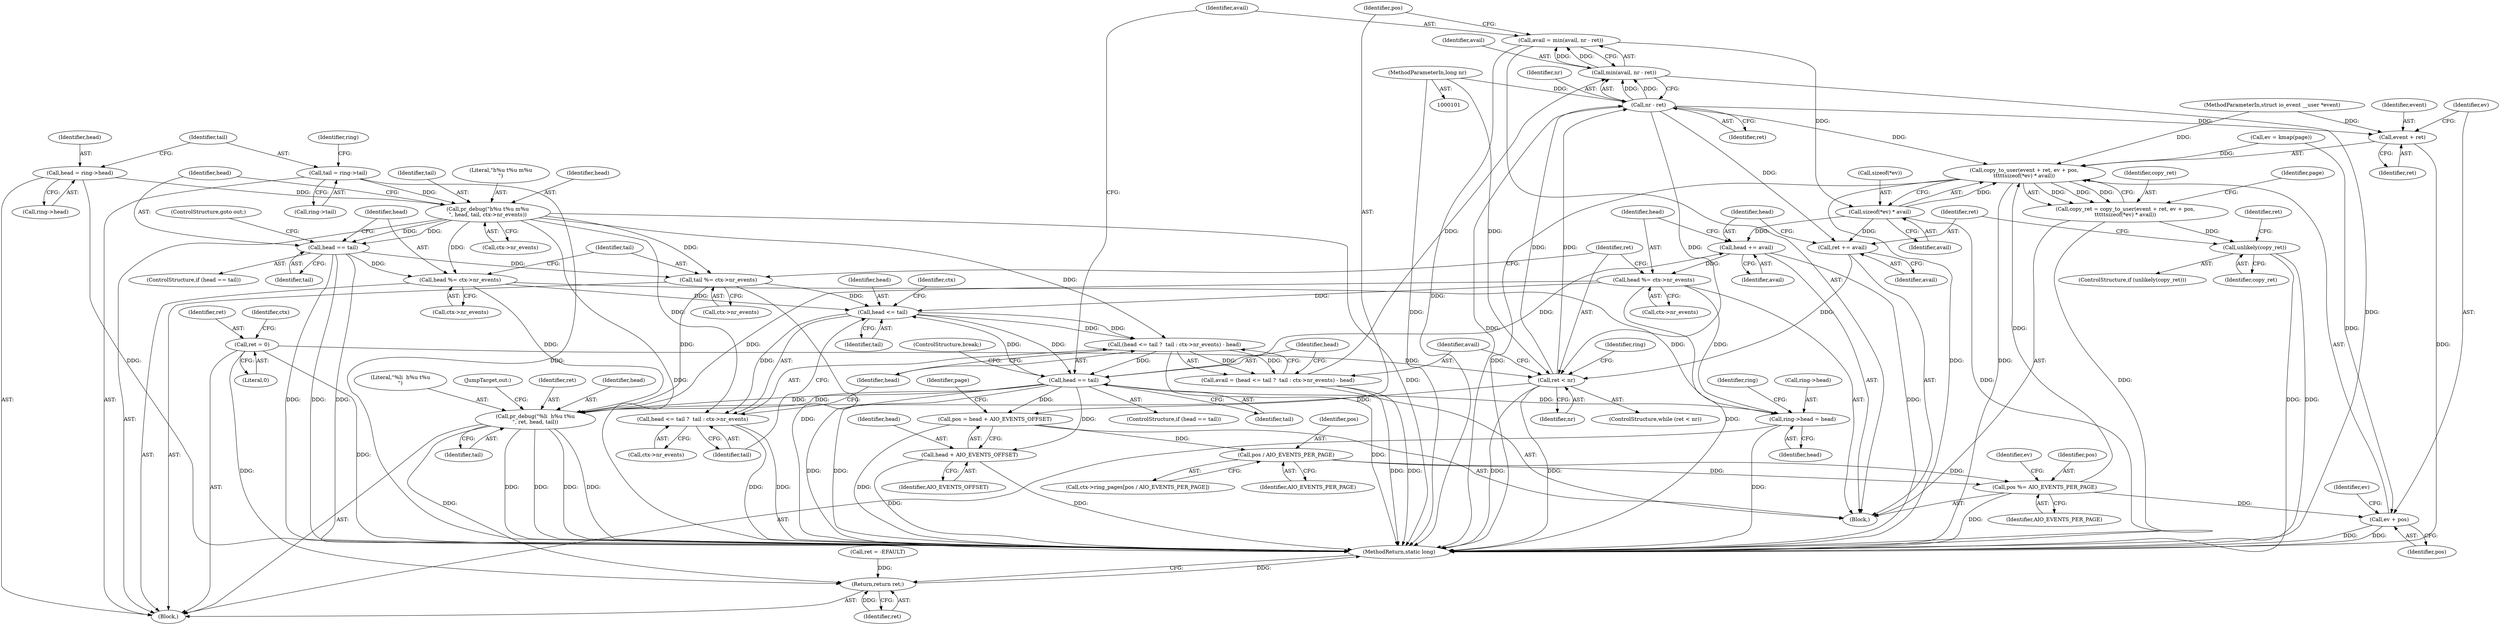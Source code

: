 digraph "0_linux_edfbbf388f293d70bf4b7c0bc38774d05e6f711a@integer" {
"1000187" [label="(Call,avail = min(avail, nr - ret))"];
"1000189" [label="(Call,min(avail, nr - ret))"];
"1000170" [label="(Call,avail = (head <= tail ?  tail : ctx->nr_events) - head)"];
"1000172" [label="(Call,(head <= tail ?  tail : ctx->nr_events) - head)"];
"1000174" [label="(Call,head <= tail)"];
"1000152" [label="(Call,head %= ctx->nr_events)"];
"1000140" [label="(Call,pr_debug(\"h%u t%u m%u\n\", head, tail, ctx->nr_events))"];
"1000128" [label="(Call,head = ring->head)"];
"1000133" [label="(Call,tail = ring->tail)"];
"1000148" [label="(Call,head == tail)"];
"1000246" [label="(Call,head %= ctx->nr_events)"];
"1000243" [label="(Call,head += avail)"];
"1000224" [label="(Call,sizeof(*ev) * avail)"];
"1000187" [label="(Call,avail = min(avail, nr - ret))"];
"1000183" [label="(Call,head == tail)"];
"1000157" [label="(Call,tail %= ctx->nr_events)"];
"1000191" [label="(Call,nr - ret)"];
"1000163" [label="(Call,ret < nr)"];
"1000111" [label="(Call,ret = 0)"];
"1000240" [label="(Call,ret += avail)"];
"1000104" [label="(MethodParameterIn,long nr)"];
"1000217" [label="(Call,copy_to_user(event + ret, ev + pos,\n\t\t\t\t\tsizeof(*ev) * avail))"];
"1000215" [label="(Call,copy_ret = copy_to_user(event + ret, ev + pos,\n\t\t\t\t\tsizeof(*ev) * avail))"];
"1000232" [label="(Call,unlikely(copy_ret))"];
"1000218" [label="(Call,event + ret)"];
"1000272" [label="(Call,pr_debug(\"%li  h%u t%u\n\", ret, head, tail))"];
"1000283" [label="(Return,return ret;)"];
"1000194" [label="(Call,pos = head + AIO_EVENTS_OFFSET)"];
"1000205" [label="(Call,pos / AIO_EVENTS_PER_PAGE)"];
"1000208" [label="(Call,pos %= AIO_EVENTS_PER_PAGE)"];
"1000221" [label="(Call,ev + pos)"];
"1000196" [label="(Call,head + AIO_EVENTS_OFFSET)"];
"1000259" [label="(Call,ring->head = head)"];
"1000173" [label="(Call,head <= tail ?  tail : ctx->nr_events)"];
"1000170" [label="(Call,avail = (head <= tail ?  tail : ctx->nr_events) - head)"];
"1000191" [label="(Call,nr - ret)"];
"1000149" [label="(Identifier,head)"];
"1000217" [label="(Call,copy_to_user(event + ret, ev + pos,\n\t\t\t\t\tsizeof(*ev) * avail))"];
"1000284" [label="(Identifier,ret)"];
"1000153" [label="(Identifier,head)"];
"1000194" [label="(Call,pos = head + AIO_EVENTS_OFFSET)"];
"1000198" [label="(Identifier,AIO_EVENTS_OFFSET)"];
"1000176" [label="(Identifier,tail)"];
"1000144" [label="(Call,ctx->nr_events)"];
"1000150" [label="(Identifier,tail)"];
"1000228" [label="(Identifier,avail)"];
"1000265" [label="(Identifier,ring)"];
"1000248" [label="(Call,ctx->nr_events)"];
"1000154" [label="(Call,ctx->nr_events)"];
"1000181" [label="(Identifier,head)"];
"1000190" [label="(Identifier,avail)"];
"1000151" [label="(ControlStructure,goto out;)"];
"1000263" [label="(Identifier,head)"];
"1000147" [label="(ControlStructure,if (head == tail))"];
"1000206" [label="(Identifier,pos)"];
"1000285" [label="(MethodReturn,static long)"];
"1000133" [label="(Call,tail = ring->tail)"];
"1000139" [label="(Identifier,ring)"];
"1000227" [label="(Identifier,ev)"];
"1000165" [label="(Identifier,nr)"];
"1000159" [label="(Call,ctx->nr_events)"];
"1000183" [label="(Call,head == tail)"];
"1000141" [label="(Literal,\"h%u t%u m%u\n\")"];
"1000244" [label="(Identifier,head)"];
"1000193" [label="(Identifier,ret)"];
"1000216" [label="(Identifier,copy_ret)"];
"1000219" [label="(Identifier,event)"];
"1000177" [label="(Identifier,tail)"];
"1000224" [label="(Call,sizeof(*ev) * avail)"];
"1000207" [label="(Identifier,AIO_EVENTS_PER_PAGE)"];
"1000277" [label="(JumpTarget,out:)"];
"1000188" [label="(Identifier,avail)"];
"1000192" [label="(Identifier,nr)"];
"1000185" [label="(Identifier,tail)"];
"1000242" [label="(Identifier,avail)"];
"1000283" [label="(Return,return ret;)"];
"1000208" [label="(Call,pos %= AIO_EVENTS_PER_PAGE)"];
"1000171" [label="(Identifier,avail)"];
"1000215" [label="(Call,copy_ret = copy_to_user(event + ret, ev + pos,\n\t\t\t\t\tsizeof(*ev) * avail))"];
"1000243" [label="(Call,head += avail)"];
"1000230" [label="(Identifier,page)"];
"1000247" [label="(Identifier,head)"];
"1000175" [label="(Identifier,head)"];
"1000166" [label="(Block,)"];
"1000246" [label="(Call,head %= ctx->nr_events)"];
"1000174" [label="(Call,head <= tail)"];
"1000196" [label="(Call,head + AIO_EVENTS_OFFSET)"];
"1000212" [label="(Identifier,ev)"];
"1000225" [label="(Call,sizeof(*ev))"];
"1000195" [label="(Identifier,pos)"];
"1000182" [label="(ControlStructure,if (head == tail))"];
"1000223" [label="(Identifier,pos)"];
"1000218" [label="(Call,event + ret)"];
"1000179" [label="(Identifier,ctx)"];
"1000189" [label="(Call,min(avail, nr - ret))"];
"1000241" [label="(Identifier,ret)"];
"1000205" [label="(Call,pos / AIO_EVENTS_PER_PAGE)"];
"1000221" [label="(Call,ev + pos)"];
"1000240" [label="(Call,ret += avail)"];
"1000129" [label="(Identifier,head)"];
"1000187" [label="(Call,avail = min(avail, nr - ret))"];
"1000260" [label="(Call,ring->head)"];
"1000148" [label="(Call,head == tail)"];
"1000211" [label="(Call,ev = kmap(page))"];
"1000184" [label="(Identifier,head)"];
"1000162" [label="(ControlStructure,while (ret < nr))"];
"1000113" [label="(Literal,0)"];
"1000231" [label="(ControlStructure,if (unlikely(copy_ret)))"];
"1000142" [label="(Identifier,head)"];
"1000233" [label="(Identifier,copy_ret)"];
"1000143" [label="(Identifier,tail)"];
"1000128" [label="(Call,head = ring->head)"];
"1000186" [label="(ControlStructure,break;)"];
"1000274" [label="(Identifier,ret)"];
"1000105" [label="(Block,)"];
"1000235" [label="(Call,ret = -EFAULT)"];
"1000135" [label="(Call,ring->tail)"];
"1000232" [label="(Call,unlikely(copy_ret))"];
"1000197" [label="(Identifier,head)"];
"1000164" [label="(Identifier,ret)"];
"1000275" [label="(Identifier,head)"];
"1000104" [label="(MethodParameterIn,long nr)"];
"1000210" [label="(Identifier,AIO_EVENTS_PER_PAGE)"];
"1000273" [label="(Literal,\"%li  h%u t%u\n\")"];
"1000163" [label="(Call,ret < nr)"];
"1000201" [label="(Call,ctx->ring_pages[pos / AIO_EVENTS_PER_PAGE])"];
"1000173" [label="(Call,head <= tail ?  tail : ctx->nr_events)"];
"1000245" [label="(Identifier,avail)"];
"1000236" [label="(Identifier,ret)"];
"1000157" [label="(Call,tail %= ctx->nr_events)"];
"1000272" [label="(Call,pr_debug(\"%li  h%u t%u\n\", ret, head, tail))"];
"1000112" [label="(Identifier,ret)"];
"1000220" [label="(Identifier,ret)"];
"1000158" [label="(Identifier,tail)"];
"1000200" [label="(Identifier,page)"];
"1000152" [label="(Call,head %= ctx->nr_events)"];
"1000209" [label="(Identifier,pos)"];
"1000222" [label="(Identifier,ev)"];
"1000103" [label="(MethodParameterIn,struct io_event __user *event)"];
"1000259" [label="(Call,ring->head = head)"];
"1000178" [label="(Call,ctx->nr_events)"];
"1000252" [label="(Identifier,ring)"];
"1000130" [label="(Call,ring->head)"];
"1000140" [label="(Call,pr_debug(\"h%u t%u m%u\n\", head, tail, ctx->nr_events))"];
"1000134" [label="(Identifier,tail)"];
"1000276" [label="(Identifier,tail)"];
"1000111" [label="(Call,ret = 0)"];
"1000172" [label="(Call,(head <= tail ?  tail : ctx->nr_events) - head)"];
"1000118" [label="(Identifier,ctx)"];
"1000187" -> "1000166"  [label="AST: "];
"1000187" -> "1000189"  [label="CFG: "];
"1000188" -> "1000187"  [label="AST: "];
"1000189" -> "1000187"  [label="AST: "];
"1000195" -> "1000187"  [label="CFG: "];
"1000187" -> "1000285"  [label="DDG: "];
"1000189" -> "1000187"  [label="DDG: "];
"1000189" -> "1000187"  [label="DDG: "];
"1000187" -> "1000224"  [label="DDG: "];
"1000189" -> "1000191"  [label="CFG: "];
"1000190" -> "1000189"  [label="AST: "];
"1000191" -> "1000189"  [label="AST: "];
"1000189" -> "1000285"  [label="DDG: "];
"1000170" -> "1000189"  [label="DDG: "];
"1000191" -> "1000189"  [label="DDG: "];
"1000191" -> "1000189"  [label="DDG: "];
"1000170" -> "1000166"  [label="AST: "];
"1000170" -> "1000172"  [label="CFG: "];
"1000171" -> "1000170"  [label="AST: "];
"1000172" -> "1000170"  [label="AST: "];
"1000184" -> "1000170"  [label="CFG: "];
"1000170" -> "1000285"  [label="DDG: "];
"1000170" -> "1000285"  [label="DDG: "];
"1000172" -> "1000170"  [label="DDG: "];
"1000172" -> "1000170"  [label="DDG: "];
"1000172" -> "1000181"  [label="CFG: "];
"1000173" -> "1000172"  [label="AST: "];
"1000181" -> "1000172"  [label="AST: "];
"1000172" -> "1000285"  [label="DDG: "];
"1000174" -> "1000172"  [label="DDG: "];
"1000174" -> "1000172"  [label="DDG: "];
"1000140" -> "1000172"  [label="DDG: "];
"1000172" -> "1000183"  [label="DDG: "];
"1000174" -> "1000173"  [label="AST: "];
"1000174" -> "1000176"  [label="CFG: "];
"1000175" -> "1000174"  [label="AST: "];
"1000176" -> "1000174"  [label="AST: "];
"1000177" -> "1000174"  [label="CFG: "];
"1000179" -> "1000174"  [label="CFG: "];
"1000152" -> "1000174"  [label="DDG: "];
"1000246" -> "1000174"  [label="DDG: "];
"1000183" -> "1000174"  [label="DDG: "];
"1000157" -> "1000174"  [label="DDG: "];
"1000174" -> "1000173"  [label="DDG: "];
"1000174" -> "1000183"  [label="DDG: "];
"1000152" -> "1000105"  [label="AST: "];
"1000152" -> "1000154"  [label="CFG: "];
"1000153" -> "1000152"  [label="AST: "];
"1000154" -> "1000152"  [label="AST: "];
"1000158" -> "1000152"  [label="CFG: "];
"1000140" -> "1000152"  [label="DDG: "];
"1000148" -> "1000152"  [label="DDG: "];
"1000152" -> "1000259"  [label="DDG: "];
"1000152" -> "1000272"  [label="DDG: "];
"1000140" -> "1000105"  [label="AST: "];
"1000140" -> "1000144"  [label="CFG: "];
"1000141" -> "1000140"  [label="AST: "];
"1000142" -> "1000140"  [label="AST: "];
"1000143" -> "1000140"  [label="AST: "];
"1000144" -> "1000140"  [label="AST: "];
"1000149" -> "1000140"  [label="CFG: "];
"1000140" -> "1000285"  [label="DDG: "];
"1000140" -> "1000285"  [label="DDG: "];
"1000128" -> "1000140"  [label="DDG: "];
"1000133" -> "1000140"  [label="DDG: "];
"1000140" -> "1000148"  [label="DDG: "];
"1000140" -> "1000148"  [label="DDG: "];
"1000140" -> "1000157"  [label="DDG: "];
"1000140" -> "1000173"  [label="DDG: "];
"1000128" -> "1000105"  [label="AST: "];
"1000128" -> "1000130"  [label="CFG: "];
"1000129" -> "1000128"  [label="AST: "];
"1000130" -> "1000128"  [label="AST: "];
"1000134" -> "1000128"  [label="CFG: "];
"1000128" -> "1000285"  [label="DDG: "];
"1000133" -> "1000105"  [label="AST: "];
"1000133" -> "1000135"  [label="CFG: "];
"1000134" -> "1000133"  [label="AST: "];
"1000135" -> "1000133"  [label="AST: "];
"1000139" -> "1000133"  [label="CFG: "];
"1000133" -> "1000285"  [label="DDG: "];
"1000148" -> "1000147"  [label="AST: "];
"1000148" -> "1000150"  [label="CFG: "];
"1000149" -> "1000148"  [label="AST: "];
"1000150" -> "1000148"  [label="AST: "];
"1000151" -> "1000148"  [label="CFG: "];
"1000153" -> "1000148"  [label="CFG: "];
"1000148" -> "1000285"  [label="DDG: "];
"1000148" -> "1000285"  [label="DDG: "];
"1000148" -> "1000285"  [label="DDG: "];
"1000148" -> "1000157"  [label="DDG: "];
"1000246" -> "1000166"  [label="AST: "];
"1000246" -> "1000248"  [label="CFG: "];
"1000247" -> "1000246"  [label="AST: "];
"1000248" -> "1000246"  [label="AST: "];
"1000164" -> "1000246"  [label="CFG: "];
"1000246" -> "1000285"  [label="DDG: "];
"1000243" -> "1000246"  [label="DDG: "];
"1000246" -> "1000259"  [label="DDG: "];
"1000246" -> "1000272"  [label="DDG: "];
"1000243" -> "1000166"  [label="AST: "];
"1000243" -> "1000245"  [label="CFG: "];
"1000244" -> "1000243"  [label="AST: "];
"1000245" -> "1000243"  [label="AST: "];
"1000247" -> "1000243"  [label="CFG: "];
"1000243" -> "1000285"  [label="DDG: "];
"1000224" -> "1000243"  [label="DDG: "];
"1000183" -> "1000243"  [label="DDG: "];
"1000224" -> "1000217"  [label="AST: "];
"1000224" -> "1000228"  [label="CFG: "];
"1000225" -> "1000224"  [label="AST: "];
"1000228" -> "1000224"  [label="AST: "];
"1000217" -> "1000224"  [label="CFG: "];
"1000224" -> "1000285"  [label="DDG: "];
"1000224" -> "1000217"  [label="DDG: "];
"1000224" -> "1000240"  [label="DDG: "];
"1000183" -> "1000182"  [label="AST: "];
"1000183" -> "1000185"  [label="CFG: "];
"1000184" -> "1000183"  [label="AST: "];
"1000185" -> "1000183"  [label="AST: "];
"1000186" -> "1000183"  [label="CFG: "];
"1000188" -> "1000183"  [label="CFG: "];
"1000183" -> "1000285"  [label="DDG: "];
"1000183" -> "1000285"  [label="DDG: "];
"1000183" -> "1000194"  [label="DDG: "];
"1000183" -> "1000196"  [label="DDG: "];
"1000183" -> "1000259"  [label="DDG: "];
"1000183" -> "1000272"  [label="DDG: "];
"1000183" -> "1000272"  [label="DDG: "];
"1000157" -> "1000105"  [label="AST: "];
"1000157" -> "1000159"  [label="CFG: "];
"1000158" -> "1000157"  [label="AST: "];
"1000159" -> "1000157"  [label="AST: "];
"1000164" -> "1000157"  [label="CFG: "];
"1000157" -> "1000285"  [label="DDG: "];
"1000157" -> "1000272"  [label="DDG: "];
"1000191" -> "1000193"  [label="CFG: "];
"1000192" -> "1000191"  [label="AST: "];
"1000193" -> "1000191"  [label="AST: "];
"1000191" -> "1000285"  [label="DDG: "];
"1000191" -> "1000163"  [label="DDG: "];
"1000163" -> "1000191"  [label="DDG: "];
"1000163" -> "1000191"  [label="DDG: "];
"1000104" -> "1000191"  [label="DDG: "];
"1000191" -> "1000217"  [label="DDG: "];
"1000191" -> "1000218"  [label="DDG: "];
"1000191" -> "1000240"  [label="DDG: "];
"1000163" -> "1000162"  [label="AST: "];
"1000163" -> "1000165"  [label="CFG: "];
"1000164" -> "1000163"  [label="AST: "];
"1000165" -> "1000163"  [label="AST: "];
"1000171" -> "1000163"  [label="CFG: "];
"1000252" -> "1000163"  [label="CFG: "];
"1000163" -> "1000285"  [label="DDG: "];
"1000163" -> "1000285"  [label="DDG: "];
"1000111" -> "1000163"  [label="DDG: "];
"1000240" -> "1000163"  [label="DDG: "];
"1000104" -> "1000163"  [label="DDG: "];
"1000163" -> "1000272"  [label="DDG: "];
"1000111" -> "1000105"  [label="AST: "];
"1000111" -> "1000113"  [label="CFG: "];
"1000112" -> "1000111"  [label="AST: "];
"1000113" -> "1000111"  [label="AST: "];
"1000118" -> "1000111"  [label="CFG: "];
"1000111" -> "1000285"  [label="DDG: "];
"1000111" -> "1000283"  [label="DDG: "];
"1000240" -> "1000166"  [label="AST: "];
"1000240" -> "1000242"  [label="CFG: "];
"1000241" -> "1000240"  [label="AST: "];
"1000242" -> "1000240"  [label="AST: "];
"1000244" -> "1000240"  [label="CFG: "];
"1000104" -> "1000101"  [label="AST: "];
"1000104" -> "1000285"  [label="DDG: "];
"1000217" -> "1000215"  [label="AST: "];
"1000218" -> "1000217"  [label="AST: "];
"1000221" -> "1000217"  [label="AST: "];
"1000215" -> "1000217"  [label="CFG: "];
"1000217" -> "1000285"  [label="DDG: "];
"1000217" -> "1000285"  [label="DDG: "];
"1000217" -> "1000285"  [label="DDG: "];
"1000217" -> "1000215"  [label="DDG: "];
"1000217" -> "1000215"  [label="DDG: "];
"1000217" -> "1000215"  [label="DDG: "];
"1000103" -> "1000217"  [label="DDG: "];
"1000211" -> "1000217"  [label="DDG: "];
"1000208" -> "1000217"  [label="DDG: "];
"1000215" -> "1000166"  [label="AST: "];
"1000216" -> "1000215"  [label="AST: "];
"1000230" -> "1000215"  [label="CFG: "];
"1000215" -> "1000285"  [label="DDG: "];
"1000215" -> "1000232"  [label="DDG: "];
"1000232" -> "1000231"  [label="AST: "];
"1000232" -> "1000233"  [label="CFG: "];
"1000233" -> "1000232"  [label="AST: "];
"1000236" -> "1000232"  [label="CFG: "];
"1000241" -> "1000232"  [label="CFG: "];
"1000232" -> "1000285"  [label="DDG: "];
"1000232" -> "1000285"  [label="DDG: "];
"1000218" -> "1000220"  [label="CFG: "];
"1000219" -> "1000218"  [label="AST: "];
"1000220" -> "1000218"  [label="AST: "];
"1000222" -> "1000218"  [label="CFG: "];
"1000218" -> "1000285"  [label="DDG: "];
"1000103" -> "1000218"  [label="DDG: "];
"1000272" -> "1000105"  [label="AST: "];
"1000272" -> "1000276"  [label="CFG: "];
"1000273" -> "1000272"  [label="AST: "];
"1000274" -> "1000272"  [label="AST: "];
"1000275" -> "1000272"  [label="AST: "];
"1000276" -> "1000272"  [label="AST: "];
"1000277" -> "1000272"  [label="CFG: "];
"1000272" -> "1000285"  [label="DDG: "];
"1000272" -> "1000285"  [label="DDG: "];
"1000272" -> "1000285"  [label="DDG: "];
"1000272" -> "1000285"  [label="DDG: "];
"1000272" -> "1000283"  [label="DDG: "];
"1000283" -> "1000105"  [label="AST: "];
"1000283" -> "1000284"  [label="CFG: "];
"1000284" -> "1000283"  [label="AST: "];
"1000285" -> "1000283"  [label="CFG: "];
"1000283" -> "1000285"  [label="DDG: "];
"1000284" -> "1000283"  [label="DDG: "];
"1000235" -> "1000283"  [label="DDG: "];
"1000194" -> "1000166"  [label="AST: "];
"1000194" -> "1000196"  [label="CFG: "];
"1000195" -> "1000194"  [label="AST: "];
"1000196" -> "1000194"  [label="AST: "];
"1000200" -> "1000194"  [label="CFG: "];
"1000194" -> "1000285"  [label="DDG: "];
"1000194" -> "1000205"  [label="DDG: "];
"1000205" -> "1000201"  [label="AST: "];
"1000205" -> "1000207"  [label="CFG: "];
"1000206" -> "1000205"  [label="AST: "];
"1000207" -> "1000205"  [label="AST: "];
"1000201" -> "1000205"  [label="CFG: "];
"1000205" -> "1000208"  [label="DDG: "];
"1000205" -> "1000208"  [label="DDG: "];
"1000208" -> "1000166"  [label="AST: "];
"1000208" -> "1000210"  [label="CFG: "];
"1000209" -> "1000208"  [label="AST: "];
"1000210" -> "1000208"  [label="AST: "];
"1000212" -> "1000208"  [label="CFG: "];
"1000208" -> "1000285"  [label="DDG: "];
"1000208" -> "1000221"  [label="DDG: "];
"1000221" -> "1000223"  [label="CFG: "];
"1000222" -> "1000221"  [label="AST: "];
"1000223" -> "1000221"  [label="AST: "];
"1000227" -> "1000221"  [label="CFG: "];
"1000221" -> "1000285"  [label="DDG: "];
"1000221" -> "1000285"  [label="DDG: "];
"1000211" -> "1000221"  [label="DDG: "];
"1000196" -> "1000198"  [label="CFG: "];
"1000197" -> "1000196"  [label="AST: "];
"1000198" -> "1000196"  [label="AST: "];
"1000196" -> "1000285"  [label="DDG: "];
"1000196" -> "1000285"  [label="DDG: "];
"1000259" -> "1000105"  [label="AST: "];
"1000259" -> "1000263"  [label="CFG: "];
"1000260" -> "1000259"  [label="AST: "];
"1000263" -> "1000259"  [label="AST: "];
"1000265" -> "1000259"  [label="CFG: "];
"1000259" -> "1000285"  [label="DDG: "];
"1000173" -> "1000177"  [label="CFG: "];
"1000173" -> "1000178"  [label="CFG: "];
"1000177" -> "1000173"  [label="AST: "];
"1000178" -> "1000173"  [label="AST: "];
"1000181" -> "1000173"  [label="CFG: "];
"1000173" -> "1000285"  [label="DDG: "];
"1000173" -> "1000285"  [label="DDG: "];
}
